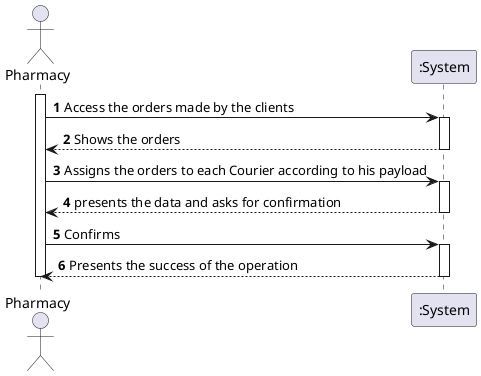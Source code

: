 @startuml
autonumber
actor "Pharmacy" as Pharmacy
participant ":System" as STM
activate Pharmacy

Pharmacy-> STM :Access the orders made by the clients
activate STM
STM --> Pharmacy :Shows the orders
deactivate STM

Pharmacy-> STM :Assigns the orders to each Courier according to his payload
activate STM
STM --> Pharmacy :presents the data and asks for confirmation
deactivate STM

Pharmacy-> STM :Confirms
activate STM
STM --> Pharmacy :Presents the success of the operation
deactivate STM


deactivate Pharmacy
@enduml
